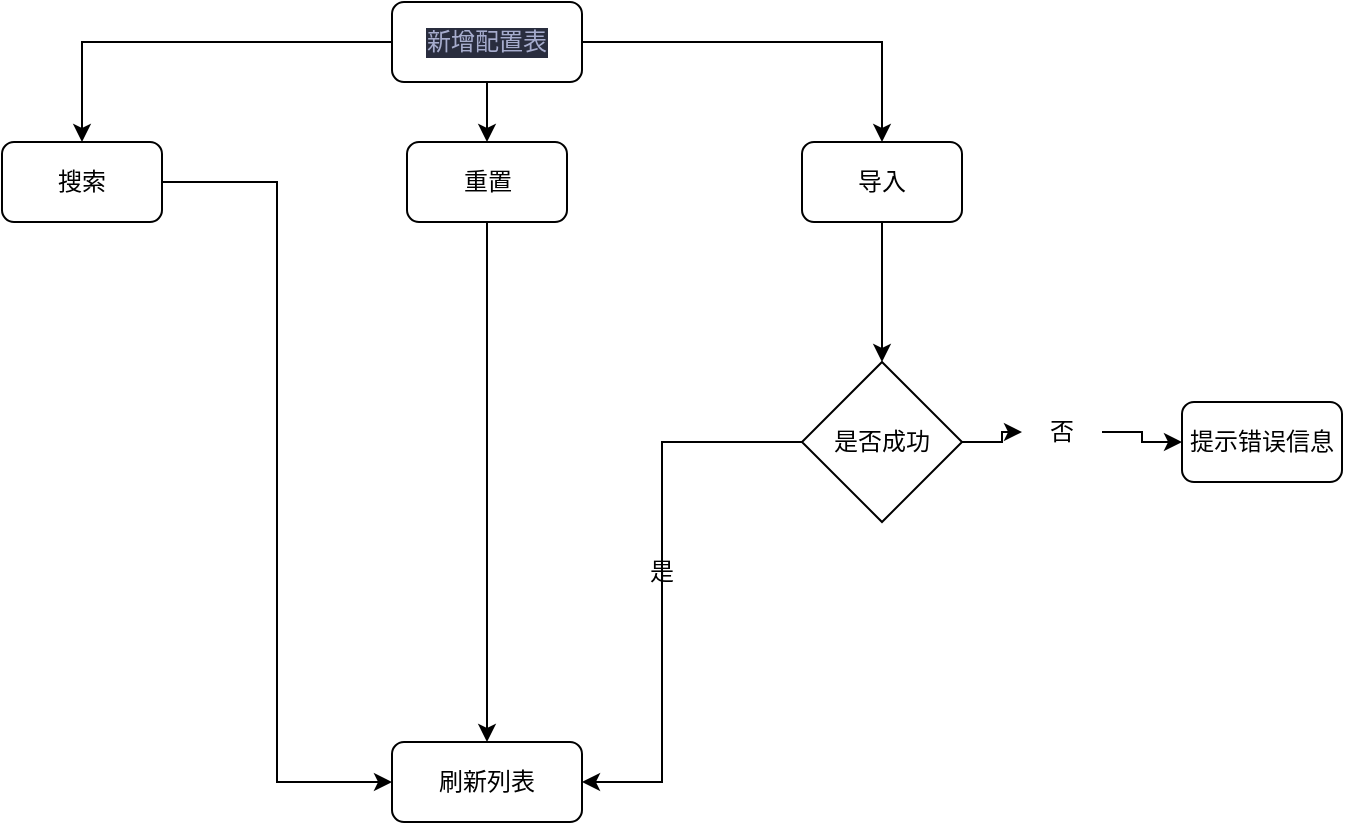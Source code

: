 <mxfile version="24.6.4" type="github">
  <diagram id="C5RBs43oDa-KdzZeNtuy" name="Page-1">
    <mxGraphModel dx="1195" dy="622" grid="1" gridSize="10" guides="1" tooltips="1" connect="1" arrows="1" fold="1" page="1" pageScale="1" pageWidth="827" pageHeight="1169" math="0" shadow="0">
      <root>
        <mxCell id="WIyWlLk6GJQsqaUBKTNV-0" />
        <mxCell id="WIyWlLk6GJQsqaUBKTNV-1" parent="WIyWlLk6GJQsqaUBKTNV-0" />
        <mxCell id="TbPu24ocdNPtzhkzbBkC-27" style="edgeStyle=orthogonalEdgeStyle;rounded=0;orthogonalLoop=1;jettySize=auto;html=1;" edge="1" parent="WIyWlLk6GJQsqaUBKTNV-1" source="WIyWlLk6GJQsqaUBKTNV-3" target="TbPu24ocdNPtzhkzbBkC-15">
          <mxGeometry relative="1" as="geometry" />
        </mxCell>
        <mxCell id="TbPu24ocdNPtzhkzbBkC-28" value="" style="edgeStyle=orthogonalEdgeStyle;rounded=0;orthogonalLoop=1;jettySize=auto;html=1;" edge="1" parent="WIyWlLk6GJQsqaUBKTNV-1" source="WIyWlLk6GJQsqaUBKTNV-3" target="TbPu24ocdNPtzhkzbBkC-21">
          <mxGeometry relative="1" as="geometry" />
        </mxCell>
        <mxCell id="TbPu24ocdNPtzhkzbBkC-29" style="edgeStyle=orthogonalEdgeStyle;rounded=0;orthogonalLoop=1;jettySize=auto;html=1;" edge="1" parent="WIyWlLk6GJQsqaUBKTNV-1" source="WIyWlLk6GJQsqaUBKTNV-3" target="TbPu24ocdNPtzhkzbBkC-24">
          <mxGeometry relative="1" as="geometry" />
        </mxCell>
        <mxCell id="WIyWlLk6GJQsqaUBKTNV-3" value="&lt;div style=&quot;background-color:#292d3e;color:#a6accd&quot;&gt;&lt;pre style=&quot;font-family:&#39;宋体&#39;,monospace;font-size:9.0pt;&quot;&gt;新增配置表&lt;/pre&gt;&lt;/div&gt;" style="rounded=1;whiteSpace=wrap;html=1;fontSize=12;glass=0;strokeWidth=1;shadow=0;" parent="WIyWlLk6GJQsqaUBKTNV-1" vertex="1">
          <mxGeometry x="275" y="50" width="95" height="40" as="geometry" />
        </mxCell>
        <mxCell id="TbPu24ocdNPtzhkzbBkC-32" style="edgeStyle=orthogonalEdgeStyle;rounded=0;orthogonalLoop=1;jettySize=auto;html=1;entryX=0;entryY=0.5;entryDx=0;entryDy=0;" edge="1" parent="WIyWlLk6GJQsqaUBKTNV-1" source="TbPu24ocdNPtzhkzbBkC-15" target="TbPu24ocdNPtzhkzbBkC-30">
          <mxGeometry relative="1" as="geometry" />
        </mxCell>
        <mxCell id="TbPu24ocdNPtzhkzbBkC-15" value="搜索" style="whiteSpace=wrap;html=1;rounded=1;glass=0;strokeWidth=1;shadow=0;" vertex="1" parent="WIyWlLk6GJQsqaUBKTNV-1">
          <mxGeometry x="80" y="120" width="80" height="40" as="geometry" />
        </mxCell>
        <mxCell id="TbPu24ocdNPtzhkzbBkC-31" style="edgeStyle=orthogonalEdgeStyle;rounded=0;orthogonalLoop=1;jettySize=auto;html=1;entryX=0.5;entryY=0;entryDx=0;entryDy=0;" edge="1" parent="WIyWlLk6GJQsqaUBKTNV-1" source="TbPu24ocdNPtzhkzbBkC-21" target="TbPu24ocdNPtzhkzbBkC-30">
          <mxGeometry relative="1" as="geometry" />
        </mxCell>
        <mxCell id="TbPu24ocdNPtzhkzbBkC-21" value="重置" style="whiteSpace=wrap;html=1;rounded=1;glass=0;strokeWidth=1;shadow=0;" vertex="1" parent="WIyWlLk6GJQsqaUBKTNV-1">
          <mxGeometry x="282.5" y="120" width="80" height="40" as="geometry" />
        </mxCell>
        <mxCell id="TbPu24ocdNPtzhkzbBkC-40" style="edgeStyle=orthogonalEdgeStyle;rounded=0;orthogonalLoop=1;jettySize=auto;html=1;" edge="1" parent="WIyWlLk6GJQsqaUBKTNV-1" source="TbPu24ocdNPtzhkzbBkC-24" target="TbPu24ocdNPtzhkzbBkC-34">
          <mxGeometry relative="1" as="geometry" />
        </mxCell>
        <mxCell id="TbPu24ocdNPtzhkzbBkC-24" value="导入" style="whiteSpace=wrap;html=1;rounded=1;glass=0;strokeWidth=1;shadow=0;" vertex="1" parent="WIyWlLk6GJQsqaUBKTNV-1">
          <mxGeometry x="480" y="120" width="80" height="40" as="geometry" />
        </mxCell>
        <mxCell id="TbPu24ocdNPtzhkzbBkC-30" value="刷新列表" style="rounded=1;whiteSpace=wrap;html=1;fontSize=12;glass=0;strokeWidth=1;shadow=0;" vertex="1" parent="WIyWlLk6GJQsqaUBKTNV-1">
          <mxGeometry x="275" y="420" width="95" height="40" as="geometry" />
        </mxCell>
        <mxCell id="TbPu24ocdNPtzhkzbBkC-42" style="edgeStyle=orthogonalEdgeStyle;rounded=0;orthogonalLoop=1;jettySize=auto;html=1;" edge="1" parent="WIyWlLk6GJQsqaUBKTNV-1" source="TbPu24ocdNPtzhkzbBkC-39" target="TbPu24ocdNPtzhkzbBkC-37">
          <mxGeometry relative="1" as="geometry" />
        </mxCell>
        <mxCell id="TbPu24ocdNPtzhkzbBkC-34" value="是否成功" style="rhombus;whiteSpace=wrap;html=1;" vertex="1" parent="WIyWlLk6GJQsqaUBKTNV-1">
          <mxGeometry x="480" y="230" width="80" height="80" as="geometry" />
        </mxCell>
        <mxCell id="TbPu24ocdNPtzhkzbBkC-37" value="提示错误信息" style="rounded=1;whiteSpace=wrap;html=1;" vertex="1" parent="WIyWlLk6GJQsqaUBKTNV-1">
          <mxGeometry x="670" y="250" width="80" height="40" as="geometry" />
        </mxCell>
        <mxCell id="TbPu24ocdNPtzhkzbBkC-43" value="" style="edgeStyle=orthogonalEdgeStyle;rounded=0;orthogonalLoop=1;jettySize=auto;html=1;" edge="1" parent="WIyWlLk6GJQsqaUBKTNV-1" source="TbPu24ocdNPtzhkzbBkC-34" target="TbPu24ocdNPtzhkzbBkC-39">
          <mxGeometry relative="1" as="geometry">
            <mxPoint x="560" y="270" as="sourcePoint" />
            <mxPoint x="670" y="270" as="targetPoint" />
          </mxGeometry>
        </mxCell>
        <mxCell id="TbPu24ocdNPtzhkzbBkC-39" value="否" style="text;html=1;align=center;verticalAlign=middle;whiteSpace=wrap;rounded=0;" vertex="1" parent="WIyWlLk6GJQsqaUBKTNV-1">
          <mxGeometry x="590" y="250" width="40" height="30" as="geometry" />
        </mxCell>
        <mxCell id="TbPu24ocdNPtzhkzbBkC-44" value="" style="edgeStyle=orthogonalEdgeStyle;rounded=0;orthogonalLoop=1;jettySize=auto;html=1;entryX=1;entryY=0.5;entryDx=0;entryDy=0;" edge="1" parent="WIyWlLk6GJQsqaUBKTNV-1" source="TbPu24ocdNPtzhkzbBkC-34" target="TbPu24ocdNPtzhkzbBkC-30">
          <mxGeometry relative="1" as="geometry">
            <mxPoint x="480" y="270" as="sourcePoint" />
            <mxPoint x="444" y="355.0" as="targetPoint" />
            <Array as="points">
              <mxPoint x="410" y="270" />
              <mxPoint x="410" y="440" />
            </Array>
          </mxGeometry>
        </mxCell>
        <mxCell id="TbPu24ocdNPtzhkzbBkC-45" value="是" style="text;html=1;align=center;verticalAlign=middle;whiteSpace=wrap;rounded=0;" vertex="1" parent="WIyWlLk6GJQsqaUBKTNV-1">
          <mxGeometry x="380" y="320" width="60" height="30" as="geometry" />
        </mxCell>
      </root>
    </mxGraphModel>
  </diagram>
</mxfile>
